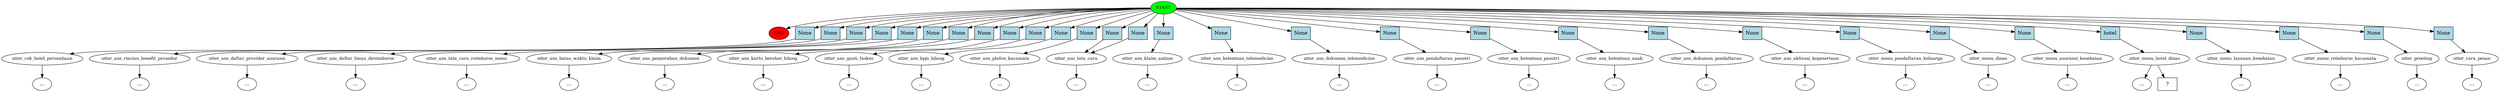 digraph  {
0 [class="start active", fillcolor=green, fontsize=12, label=START, style=filled];
"-1" [class=end, fillcolor=red, fontsize=12, label=END, style=filled];
1 [class="", fontsize=12, label=utter_cek_hotel_perusahaan];
"-3" [class=ellipsis, label="..."];
2 [class="", fontsize=12, label=utter_ans_rincian_benefit_prosedur];
"-5" [class=ellipsis, label="..."];
4 [class="", fontsize=12, label=utter_ans_daftar_provider_asuransi];
"-6" [class=ellipsis, label="..."];
5 [class="", fontsize=12, label=utter_ans_daftar_biaya_direimburse];
"-7" [class=ellipsis, label="..."];
6 [class="", fontsize=12, label=utter_ans_tata_cara_reimburse_menu];
"-9" [class=ellipsis, label="..."];
8 [class="", fontsize=12, label=utter_ans_batas_waktu_klaim];
"-10" [class=ellipsis, label="..."];
9 [class="", fontsize=12, label=utter_ans_penyerahan_dokumen];
"-11" [class=ellipsis, label="..."];
10 [class="", fontsize=12, label=utter_ans_kartu_berobat_hilang];
"-12" [class=ellipsis, label="..."];
11 [class="", fontsize=12, label=utter_ans_ganti_faskes];
"-13" [class=ellipsis, label="..."];
12 [class="", fontsize=12, label=utter_ans_bpjs_hilang];
"-14" [class=ellipsis, label="..."];
13 [class="", fontsize=12, label=utter_ans_plafon_kacamata];
"-15" [class=ellipsis, label="..."];
14 [class="", fontsize=12, label=utter_ans_tata_cara];
"-17" [class=ellipsis, label="..."];
16 [class="", fontsize=12, label=utter_ans_klaim_autism];
"-18" [class=ellipsis, label="..."];
17 [class="", fontsize=12, label=utter_ans_ketentuan_telemedicine];
"-19" [class=ellipsis, label="..."];
18 [class="", fontsize=12, label=utter_ans_dokumen_telemedicine];
"-20" [class=ellipsis, label="..."];
19 [class="", fontsize=12, label=utter_ans_pendaftaran_pasutri];
"-21" [class=ellipsis, label="..."];
20 [class="", fontsize=12, label=utter_ans_ketentuan_pasutri];
"-22" [class=ellipsis, label="..."];
21 [class="", fontsize=12, label=utter_ans_ketentuan_anak];
"-23" [class=ellipsis, label="..."];
22 [class="", fontsize=12, label=utter_ans_dokumen_pendaftaran];
"-24" [class=ellipsis, label="..."];
23 [class="", fontsize=12, label=utter_ans_aktivasi_kepesertaan];
"-25" [class=ellipsis, label="..."];
24 [class="", fontsize=12, label=utter_menu_pendaftaran_keluarga];
"-26" [class=ellipsis, label="..."];
25 [class="", fontsize=12, label=utter_menu_dinas];
"-27" [class=ellipsis, label="..."];
26 [class="", fontsize=12, label=utter_menu_asuransi_kesehatan];
"-28" [class=ellipsis, label="..."];
27 [class=active, fontsize=12, label=utter_menu_hotel_dinas];
"-29" [class=ellipsis, label="..."];
28 [class="", fontsize=12, label=utter_menu_layanan_kesehatan];
"-30" [class=ellipsis, label="..."];
29 [class="", fontsize=12, label=utter_menu_reimburse_kacamata];
"-31" [class=ellipsis, label="..."];
30 [class="", fontsize=12, label=utter_greeting];
"-33" [class=ellipsis, label="..."];
32 [class="", fontsize=12, label=utter_cara_pesan];
"-36" [class=ellipsis, label="..."];
36 [class="intent dashed active", label="  ?  ", shape=rect];
37 [class=intent, fillcolor=lightblue, label=None, shape=rect, style=filled];
38 [class=intent, fillcolor=lightblue, label=None, shape=rect, style=filled];
39 [class=intent, fillcolor=lightblue, label=None, shape=rect, style=filled];
40 [class=intent, fillcolor=lightblue, label=None, shape=rect, style=filled];
41 [class=intent, fillcolor=lightblue, label=None, shape=rect, style=filled];
42 [class=intent, fillcolor=lightblue, label=None, shape=rect, style=filled];
43 [class=intent, fillcolor=lightblue, label=None, shape=rect, style=filled];
44 [class=intent, fillcolor=lightblue, label=None, shape=rect, style=filled];
45 [class=intent, fillcolor=lightblue, label=None, shape=rect, style=filled];
46 [class=intent, fillcolor=lightblue, label=None, shape=rect, style=filled];
47 [class=intent, fillcolor=lightblue, label=None, shape=rect, style=filled];
48 [class=intent, fillcolor=lightblue, label=None, shape=rect, style=filled];
49 [class=intent, fillcolor=lightblue, label=None, shape=rect, style=filled];
50 [class=intent, fillcolor=lightblue, label=None, shape=rect, style=filled];
51 [class=intent, fillcolor=lightblue, label=None, shape=rect, style=filled];
52 [class=intent, fillcolor=lightblue, label=None, shape=rect, style=filled];
53 [class=intent, fillcolor=lightblue, label=None, shape=rect, style=filled];
54 [class=intent, fillcolor=lightblue, label=None, shape=rect, style=filled];
55 [class=intent, fillcolor=lightblue, label=None, shape=rect, style=filled];
56 [class=intent, fillcolor=lightblue, label=None, shape=rect, style=filled];
57 [class=intent, fillcolor=lightblue, label=None, shape=rect, style=filled];
58 [class=intent, fillcolor=lightblue, label=None, shape=rect, style=filled];
59 [class=intent, fillcolor=lightblue, label=None, shape=rect, style=filled];
60 [class=intent, fillcolor=lightblue, label=None, shape=rect, style=filled];
61 [class=intent, fillcolor=lightblue, label=None, shape=rect, style=filled];
62 [class="intent active", fillcolor=lightblue, label=hotel, shape=rect, style=filled];
63 [class=intent, fillcolor=lightblue, label=None, shape=rect, style=filled];
64 [class=intent, fillcolor=lightblue, label=None, shape=rect, style=filled];
65 [class=intent, fillcolor=lightblue, label=None, shape=rect, style=filled];
66 [class=intent, fillcolor=lightblue, label=None, shape=rect, style=filled];
0 -> "-1"  [class="", key=NONE, label=""];
0 -> 37  [class="", key=0];
0 -> 38  [class="", key=0];
0 -> 39  [class="", key=0];
0 -> 40  [class="", key=0];
0 -> 41  [class="", key=0];
0 -> 42  [class="", key=0];
0 -> 43  [class="", key=0];
0 -> 44  [class="", key=0];
0 -> 45  [class="", key=0];
0 -> 46  [class="", key=0];
0 -> 47  [class="", key=0];
0 -> 48  [class="", key=0];
0 -> 49  [class="", key=0];
0 -> 50  [class="", key=0];
0 -> 51  [class="", key=0];
0 -> 52  [class="", key=0];
0 -> 53  [class="", key=0];
0 -> 54  [class="", key=0];
0 -> 55  [class="", key=0];
0 -> 56  [class="", key=0];
0 -> 57  [class="", key=0];
0 -> 58  [class="", key=0];
0 -> 59  [class="", key=0];
0 -> 60  [class="", key=0];
0 -> 61  [class="", key=0];
0 -> 62  [class=active, key=0];
0 -> 63  [class="", key=0];
0 -> 64  [class="", key=0];
0 -> 65  [class="", key=0];
0 -> 66  [class="", key=0];
1 -> "-3"  [class="", key=NONE, label=""];
2 -> "-5"  [class="", key=NONE, label=""];
4 -> "-6"  [class="", key=NONE, label=""];
5 -> "-7"  [class="", key=NONE, label=""];
6 -> "-9"  [class="", key=NONE, label=""];
8 -> "-10"  [class="", key=NONE, label=""];
9 -> "-11"  [class="", key=NONE, label=""];
10 -> "-12"  [class="", key=NONE, label=""];
11 -> "-13"  [class="", key=NONE, label=""];
12 -> "-14"  [class="", key=NONE, label=""];
13 -> "-15"  [class="", key=NONE, label=""];
14 -> "-17"  [class="", key=NONE, label=""];
16 -> "-18"  [class="", key=NONE, label=""];
17 -> "-19"  [class="", key=NONE, label=""];
18 -> "-20"  [class="", key=NONE, label=""];
19 -> "-21"  [class="", key=NONE, label=""];
20 -> "-22"  [class="", key=NONE, label=""];
21 -> "-23"  [class="", key=NONE, label=""];
22 -> "-24"  [class="", key=NONE, label=""];
23 -> "-25"  [class="", key=NONE, label=""];
24 -> "-26"  [class="", key=NONE, label=""];
25 -> "-27"  [class="", key=NONE, label=""];
26 -> "-28"  [class="", key=NONE, label=""];
27 -> "-29"  [class="", key=NONE, label=""];
27 -> 36  [class=active, key=NONE, label=""];
28 -> "-30"  [class="", key=NONE, label=""];
29 -> "-31"  [class="", key=NONE, label=""];
30 -> "-33"  [class="", key=NONE, label=""];
32 -> "-36"  [class="", key=NONE, label=""];
37 -> 1  [class="", key=0];
38 -> 2  [class="", key=0];
39 -> 2  [class="", key=0];
40 -> 4  [class="", key=0];
41 -> 5  [class="", key=0];
42 -> 6  [class="", key=0];
43 -> 8  [class="", key=0];
44 -> 9  [class="", key=0];
45 -> 10  [class="", key=0];
46 -> 11  [class="", key=0];
47 -> 12  [class="", key=0];
48 -> 13  [class="", key=0];
49 -> 14  [class="", key=0];
50 -> 14  [class="", key=0];
51 -> 16  [class="", key=0];
52 -> 17  [class="", key=0];
53 -> 18  [class="", key=0];
54 -> 19  [class="", key=0];
55 -> 20  [class="", key=0];
56 -> 21  [class="", key=0];
57 -> 22  [class="", key=0];
58 -> 23  [class="", key=0];
59 -> 24  [class="", key=0];
60 -> 25  [class="", key=0];
61 -> 26  [class="", key=0];
62 -> 27  [class=active, key=0];
63 -> 28  [class="", key=0];
64 -> 29  [class="", key=0];
65 -> 30  [class="", key=0];
66 -> 32  [class="", key=0];
}
